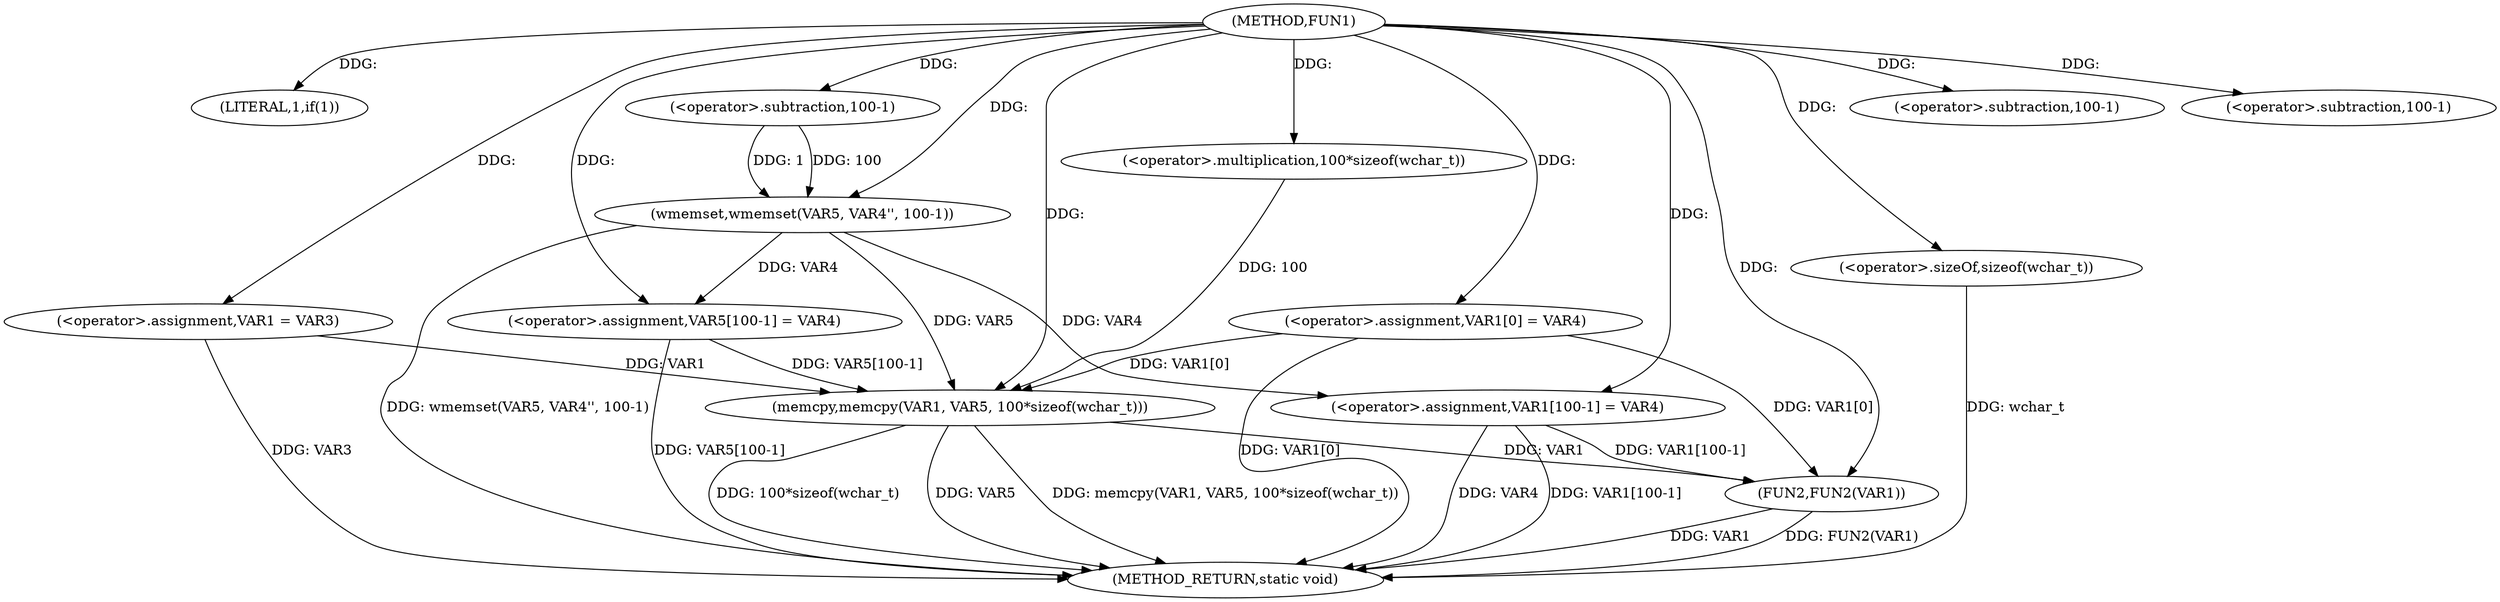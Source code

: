 digraph FUN1 {  
"1000100" [label = "(METHOD,FUN1)" ]
"1000147" [label = "(METHOD_RETURN,static void)" ]
"1000106" [label = "(LITERAL,1,if(1))" ]
"1000108" [label = "(<operator>.assignment,VAR1 = VAR3)" ]
"1000111" [label = "(<operator>.assignment,VAR1[0] = VAR4)" ]
"1000118" [label = "(wmemset,wmemset(VAR5, VAR4'', 100-1))" ]
"1000121" [label = "(<operator>.subtraction,100-1)" ]
"1000124" [label = "(<operator>.assignment,VAR5[100-1] = VAR4)" ]
"1000127" [label = "(<operator>.subtraction,100-1)" ]
"1000131" [label = "(memcpy,memcpy(VAR1, VAR5, 100*sizeof(wchar_t)))" ]
"1000134" [label = "(<operator>.multiplication,100*sizeof(wchar_t))" ]
"1000136" [label = "(<operator>.sizeOf,sizeof(wchar_t))" ]
"1000138" [label = "(<operator>.assignment,VAR1[100-1] = VAR4)" ]
"1000141" [label = "(<operator>.subtraction,100-1)" ]
"1000145" [label = "(FUN2,FUN2(VAR1))" ]
  "1000124" -> "1000147"  [ label = "DDG: VAR5[100-1]"] 
  "1000118" -> "1000147"  [ label = "DDG: wmemset(VAR5, VAR4'', 100-1)"] 
  "1000108" -> "1000147"  [ label = "DDG: VAR3"] 
  "1000145" -> "1000147"  [ label = "DDG: VAR1"] 
  "1000136" -> "1000147"  [ label = "DDG: wchar_t"] 
  "1000138" -> "1000147"  [ label = "DDG: VAR1[100-1]"] 
  "1000138" -> "1000147"  [ label = "DDG: VAR4"] 
  "1000131" -> "1000147"  [ label = "DDG: 100*sizeof(wchar_t)"] 
  "1000131" -> "1000147"  [ label = "DDG: VAR5"] 
  "1000111" -> "1000147"  [ label = "DDG: VAR1[0]"] 
  "1000145" -> "1000147"  [ label = "DDG: FUN2(VAR1)"] 
  "1000131" -> "1000147"  [ label = "DDG: memcpy(VAR1, VAR5, 100*sizeof(wchar_t))"] 
  "1000100" -> "1000106"  [ label = "DDG: "] 
  "1000100" -> "1000108"  [ label = "DDG: "] 
  "1000100" -> "1000111"  [ label = "DDG: "] 
  "1000100" -> "1000118"  [ label = "DDG: "] 
  "1000121" -> "1000118"  [ label = "DDG: 100"] 
  "1000121" -> "1000118"  [ label = "DDG: 1"] 
  "1000100" -> "1000121"  [ label = "DDG: "] 
  "1000118" -> "1000124"  [ label = "DDG: VAR4"] 
  "1000100" -> "1000124"  [ label = "DDG: "] 
  "1000100" -> "1000127"  [ label = "DDG: "] 
  "1000111" -> "1000131"  [ label = "DDG: VAR1[0]"] 
  "1000108" -> "1000131"  [ label = "DDG: VAR1"] 
  "1000100" -> "1000131"  [ label = "DDG: "] 
  "1000124" -> "1000131"  [ label = "DDG: VAR5[100-1]"] 
  "1000118" -> "1000131"  [ label = "DDG: VAR5"] 
  "1000134" -> "1000131"  [ label = "DDG: 100"] 
  "1000100" -> "1000134"  [ label = "DDG: "] 
  "1000100" -> "1000136"  [ label = "DDG: "] 
  "1000100" -> "1000138"  [ label = "DDG: "] 
  "1000118" -> "1000138"  [ label = "DDG: VAR4"] 
  "1000100" -> "1000141"  [ label = "DDG: "] 
  "1000111" -> "1000145"  [ label = "DDG: VAR1[0]"] 
  "1000131" -> "1000145"  [ label = "DDG: VAR1"] 
  "1000138" -> "1000145"  [ label = "DDG: VAR1[100-1]"] 
  "1000100" -> "1000145"  [ label = "DDG: "] 
}
